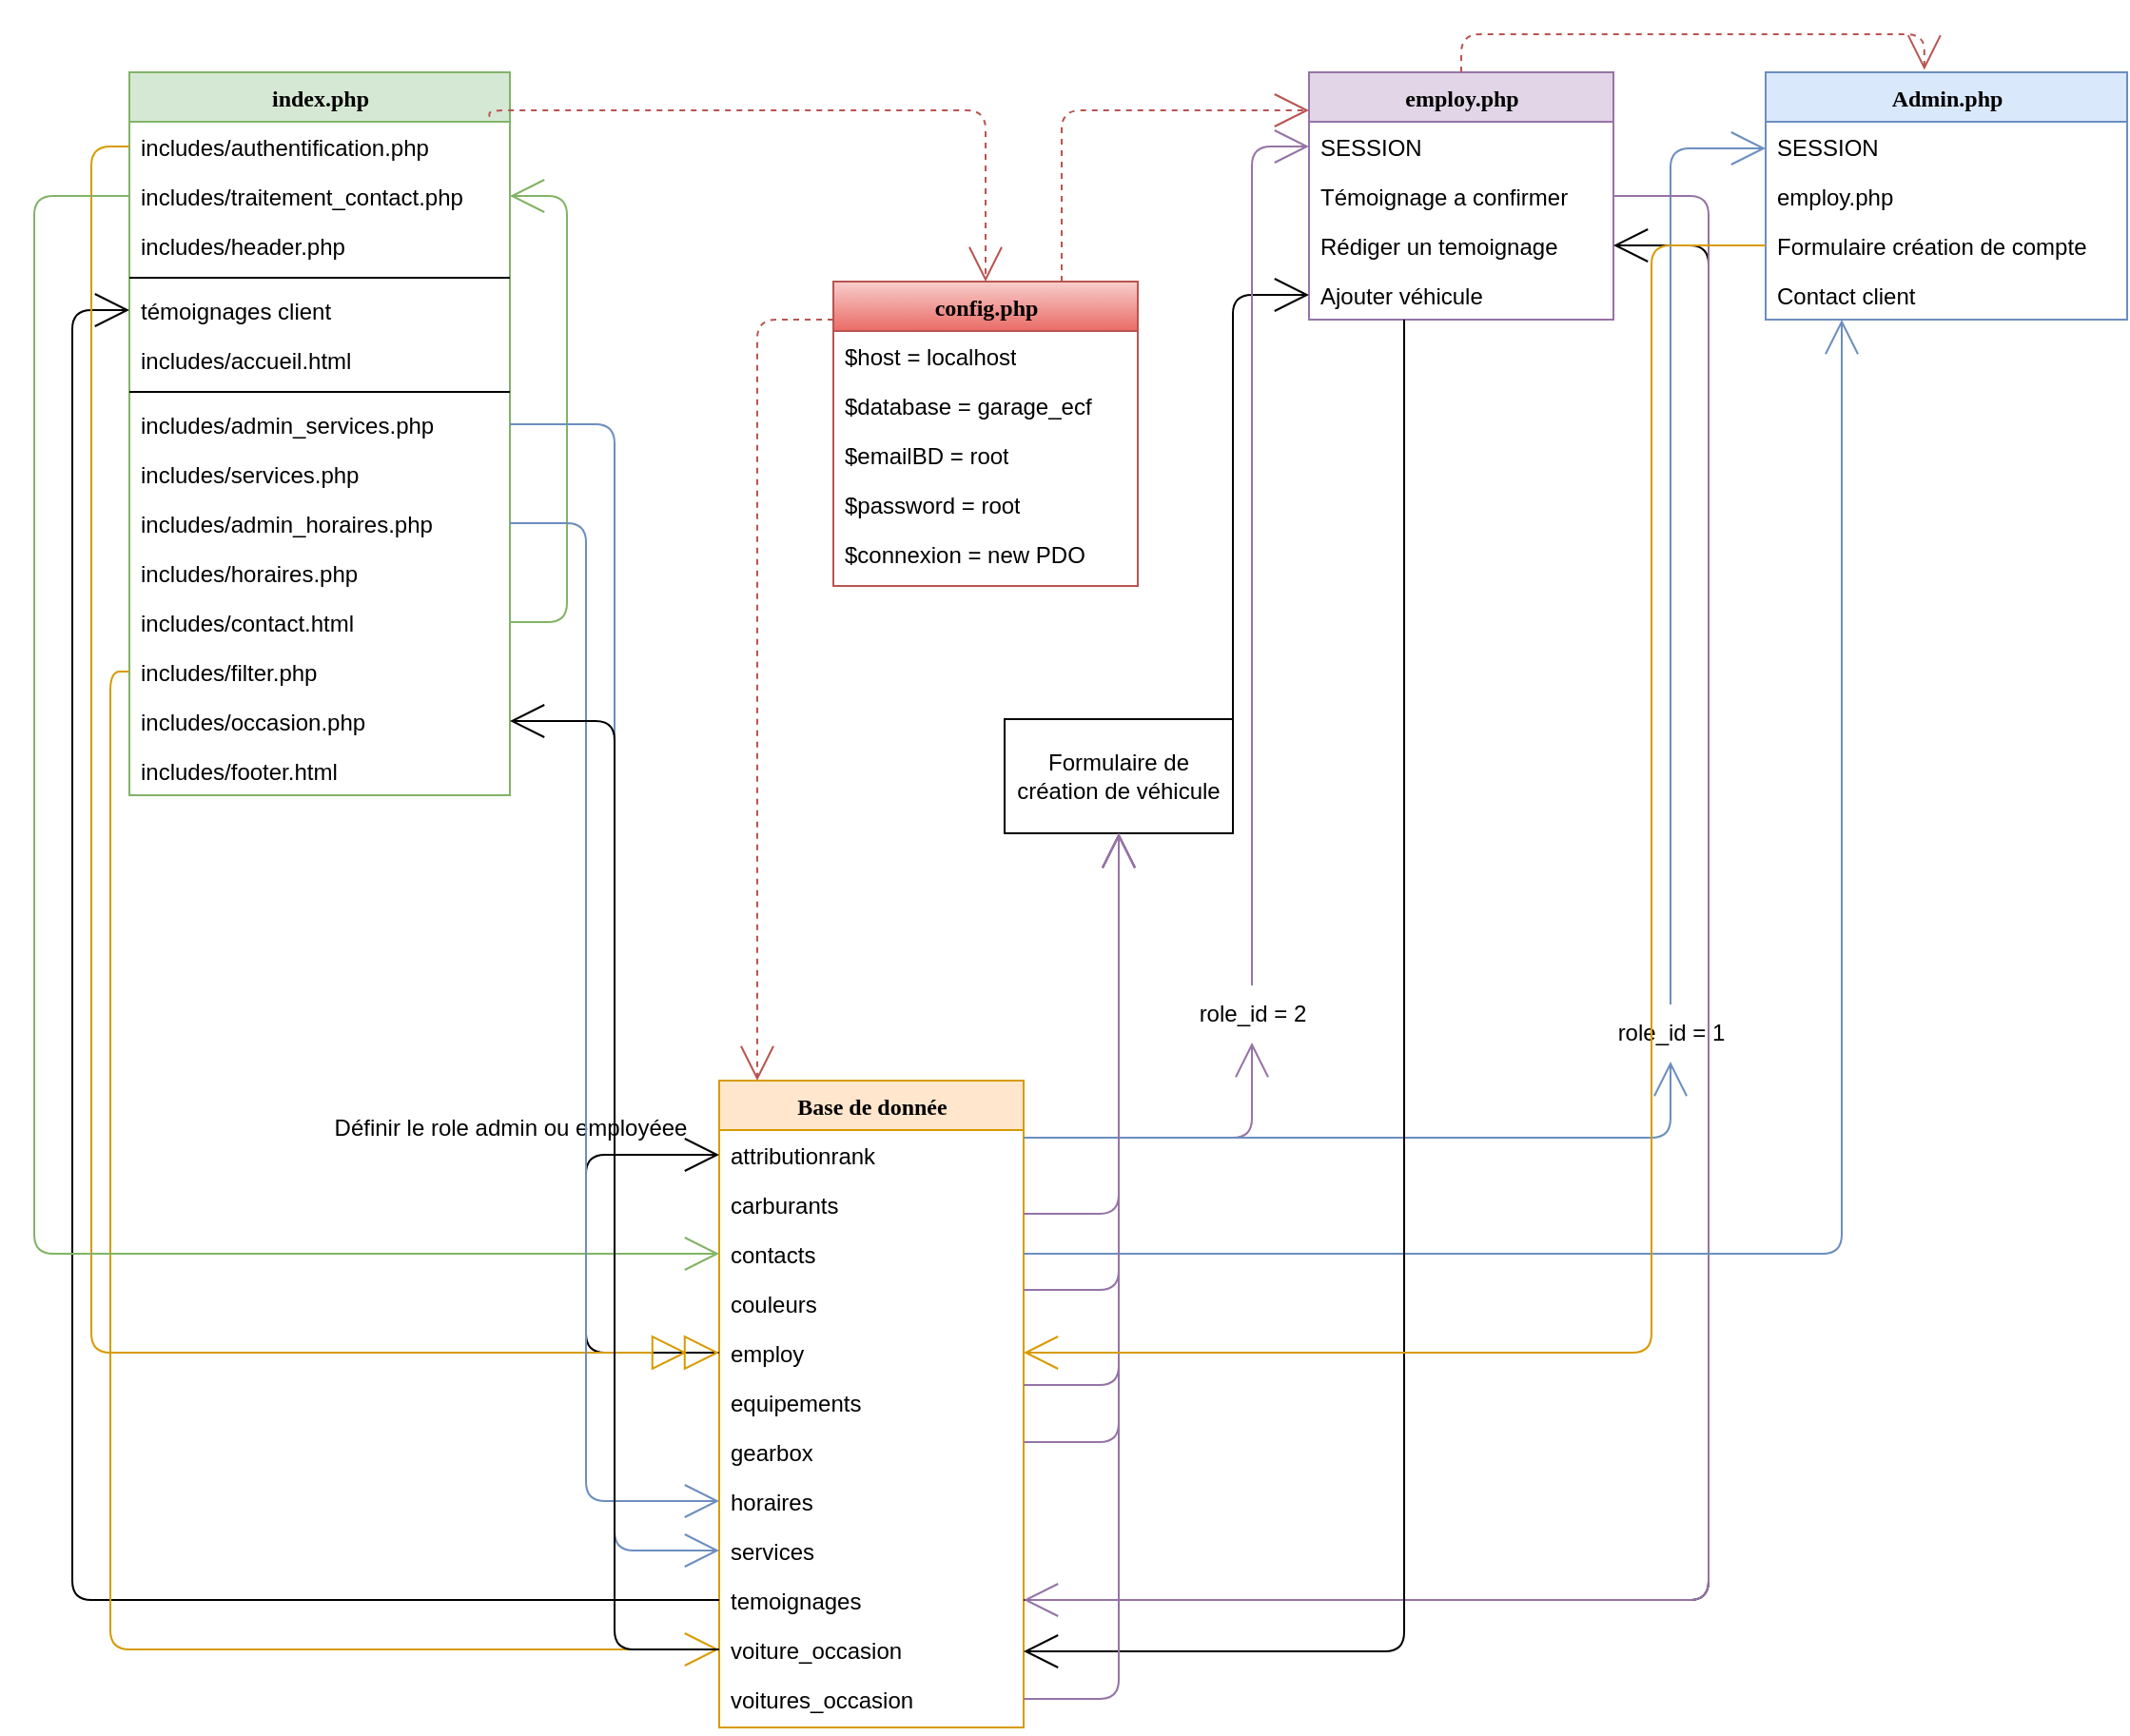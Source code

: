 <mxfile version="21.6.2" type="github">
  <diagram name="Page-1" id="9f46799a-70d6-7492-0946-bef42562c5a5">
    <mxGraphModel dx="3615" dy="1064" grid="1" gridSize="10" guides="1" tooltips="1" connect="1" arrows="1" fold="1" page="1" pageScale="1" pageWidth="1100" pageHeight="850" background="none" math="0" shadow="0">
      <root>
        <mxCell id="0" />
        <mxCell id="1" parent="0" />
        <mxCell id="78961159f06e98e8-17" value="index.php" style="swimlane;html=1;fontStyle=1;align=center;verticalAlign=top;childLayout=stackLayout;horizontal=1;startSize=26;horizontalStack=0;resizeParent=1;resizeLast=0;collapsible=1;marginBottom=0;swimlaneFillColor=#ffffff;rounded=0;shadow=0;comic=0;labelBackgroundColor=none;strokeWidth=1;fillColor=#d5e8d4;fontFamily=Verdana;fontSize=12;strokeColor=#82b366;" parent="1" vertex="1">
          <mxGeometry x="40" y="40" width="200" height="380" as="geometry" />
        </mxCell>
        <mxCell id="78961159f06e98e8-21" value="includes/authentification.php" style="text;html=1;strokeColor=none;fillColor=none;align=left;verticalAlign=top;spacingLeft=4;spacingRight=4;whiteSpace=wrap;overflow=hidden;rotatable=0;points=[[0,0.5],[1,0.5]];portConstraint=eastwest;" parent="78961159f06e98e8-17" vertex="1">
          <mxGeometry y="26" width="200" height="26" as="geometry" />
        </mxCell>
        <mxCell id="78961159f06e98e8-23" value="includes/traitement_contact.php" style="text;html=1;strokeColor=none;fillColor=none;align=left;verticalAlign=top;spacingLeft=4;spacingRight=4;whiteSpace=wrap;overflow=hidden;rotatable=0;points=[[0,0.5],[1,0.5]];portConstraint=eastwest;" parent="78961159f06e98e8-17" vertex="1">
          <mxGeometry y="52" width="200" height="26" as="geometry" />
        </mxCell>
        <mxCell id="78961159f06e98e8-25" value="includes/header.php" style="text;html=1;strokeColor=none;fillColor=none;align=left;verticalAlign=top;spacingLeft=4;spacingRight=4;whiteSpace=wrap;overflow=hidden;rotatable=0;points=[[0,0.5],[1,0.5]];portConstraint=eastwest;" parent="78961159f06e98e8-17" vertex="1">
          <mxGeometry y="78" width="200" height="26" as="geometry" />
        </mxCell>
        <mxCell id="78961159f06e98e8-19" value="" style="line;html=1;strokeWidth=1;fillColor=none;align=left;verticalAlign=middle;spacingTop=-1;spacingLeft=3;spacingRight=3;rotatable=0;labelPosition=right;points=[];portConstraint=eastwest;" parent="78961159f06e98e8-17" vertex="1">
          <mxGeometry y="104" width="200" height="8" as="geometry" />
        </mxCell>
        <mxCell id="78961159f06e98e8-26" value="témoignages client" style="text;html=1;strokeColor=none;fillColor=none;align=left;verticalAlign=top;spacingLeft=4;spacingRight=4;whiteSpace=wrap;overflow=hidden;rotatable=0;points=[[0,0.5],[1,0.5]];portConstraint=eastwest;" parent="78961159f06e98e8-17" vertex="1">
          <mxGeometry y="112" width="200" height="26" as="geometry" />
        </mxCell>
        <mxCell id="78961159f06e98e8-24" value="includes/accueil.html" style="text;html=1;strokeColor=none;fillColor=none;align=left;verticalAlign=top;spacingLeft=4;spacingRight=4;whiteSpace=wrap;overflow=hidden;rotatable=0;points=[[0,0.5],[1,0.5]];portConstraint=eastwest;" parent="78961159f06e98e8-17" vertex="1">
          <mxGeometry y="138" width="200" height="26" as="geometry" />
        </mxCell>
        <mxCell id="fStezsQZ5WNC0Uqp4rBD-8" value="" style="line;html=1;strokeWidth=1;fillColor=none;align=left;verticalAlign=middle;spacingTop=-1;spacingLeft=3;spacingRight=3;rotatable=0;labelPosition=right;points=[];portConstraint=eastwest;" vertex="1" parent="78961159f06e98e8-17">
          <mxGeometry y="164" width="200" height="8" as="geometry" />
        </mxCell>
        <mxCell id="78961159f06e98e8-20" value="includes/admin_services.php" style="text;html=1;strokeColor=none;fillColor=none;align=left;verticalAlign=top;spacingLeft=4;spacingRight=4;whiteSpace=wrap;overflow=hidden;rotatable=0;points=[[0,0.5],[1,0.5]];portConstraint=eastwest;" parent="78961159f06e98e8-17" vertex="1">
          <mxGeometry y="172" width="200" height="26" as="geometry" />
        </mxCell>
        <mxCell id="78961159f06e98e8-27" value="includes/services.php" style="text;html=1;strokeColor=none;fillColor=none;align=left;verticalAlign=top;spacingLeft=4;spacingRight=4;whiteSpace=wrap;overflow=hidden;rotatable=0;points=[[0,0.5],[1,0.5]];portConstraint=eastwest;" parent="78961159f06e98e8-17" vertex="1">
          <mxGeometry y="198" width="200" height="26" as="geometry" />
        </mxCell>
        <mxCell id="fStezsQZ5WNC0Uqp4rBD-9" value="includes/admin_horaires.php" style="text;html=1;strokeColor=none;fillColor=none;align=left;verticalAlign=top;spacingLeft=4;spacingRight=4;whiteSpace=wrap;overflow=hidden;rotatable=0;points=[[0,0.5],[1,0.5]];portConstraint=eastwest;" vertex="1" parent="78961159f06e98e8-17">
          <mxGeometry y="224" width="200" height="26" as="geometry" />
        </mxCell>
        <mxCell id="fStezsQZ5WNC0Uqp4rBD-10" value="includes/horaires.php" style="text;html=1;strokeColor=none;fillColor=none;align=left;verticalAlign=top;spacingLeft=4;spacingRight=4;whiteSpace=wrap;overflow=hidden;rotatable=0;points=[[0,0.5],[1,0.5]];portConstraint=eastwest;" vertex="1" parent="78961159f06e98e8-17">
          <mxGeometry y="250" width="200" height="26" as="geometry" />
        </mxCell>
        <mxCell id="fStezsQZ5WNC0Uqp4rBD-11" value="includes/contact.html" style="text;html=1;strokeColor=none;fillColor=none;align=left;verticalAlign=top;spacingLeft=4;spacingRight=4;whiteSpace=wrap;overflow=hidden;rotatable=0;points=[[0,0.5],[1,0.5]];portConstraint=eastwest;" vertex="1" parent="78961159f06e98e8-17">
          <mxGeometry y="276" width="200" height="26" as="geometry" />
        </mxCell>
        <mxCell id="fStezsQZ5WNC0Uqp4rBD-12" value="includes/filter.php" style="text;html=1;strokeColor=none;fillColor=none;align=left;verticalAlign=top;spacingLeft=4;spacingRight=4;whiteSpace=wrap;overflow=hidden;rotatable=0;points=[[0,0.5],[1,0.5]];portConstraint=eastwest;" vertex="1" parent="78961159f06e98e8-17">
          <mxGeometry y="302" width="200" height="26" as="geometry" />
        </mxCell>
        <mxCell id="fStezsQZ5WNC0Uqp4rBD-13" value="includes/occasion.php" style="text;html=1;strokeColor=none;fillColor=none;align=left;verticalAlign=top;spacingLeft=4;spacingRight=4;whiteSpace=wrap;overflow=hidden;rotatable=0;points=[[0,0.5],[1,0.5]];portConstraint=eastwest;" vertex="1" parent="78961159f06e98e8-17">
          <mxGeometry y="328" width="200" height="26" as="geometry" />
        </mxCell>
        <mxCell id="fStezsQZ5WNC0Uqp4rBD-14" value="includes/footer.html" style="text;html=1;strokeColor=none;fillColor=none;align=left;verticalAlign=top;spacingLeft=4;spacingRight=4;whiteSpace=wrap;overflow=hidden;rotatable=0;points=[[0,0.5],[1,0.5]];portConstraint=eastwest;" vertex="1" parent="78961159f06e98e8-17">
          <mxGeometry y="354" width="200" height="26" as="geometry" />
        </mxCell>
        <mxCell id="fStezsQZ5WNC0Uqp4rBD-69" style="edgeStyle=elbowEdgeStyle;html=1;labelBackgroundColor=none;startFill=0;startSize=8;endArrow=open;endFill=0;endSize=16;fontFamily=Verdana;fontSize=12;elbow=vertical;fillColor=#d5e8d4;strokeColor=#82b366;" edge="1" parent="78961159f06e98e8-17" source="fStezsQZ5WNC0Uqp4rBD-11" target="78961159f06e98e8-23">
          <mxGeometry relative="1" as="geometry">
            <mxPoint x="190" y="420" as="sourcePoint" />
            <mxPoint x="220" y="170" as="targetPoint" />
            <Array as="points">
              <mxPoint x="230" y="180" />
            </Array>
          </mxGeometry>
        </mxCell>
        <mxCell id="78961159f06e98e8-30" value="employ.php" style="swimlane;html=1;fontStyle=1;align=center;verticalAlign=top;childLayout=stackLayout;horizontal=1;startSize=26;horizontalStack=0;resizeParent=1;resizeLast=0;collapsible=1;marginBottom=0;swimlaneFillColor=#ffffff;rounded=0;shadow=0;comic=0;labelBackgroundColor=none;strokeWidth=1;fillColor=#e1d5e7;fontFamily=Verdana;fontSize=12;strokeColor=#9673a6;" parent="1" vertex="1">
          <mxGeometry x="660" y="40" width="160" height="130" as="geometry" />
        </mxCell>
        <mxCell id="78961159f06e98e8-31" value="SESSION" style="text;html=1;strokeColor=none;fillColor=none;align=left;verticalAlign=top;spacingLeft=4;spacingRight=4;whiteSpace=wrap;overflow=hidden;rotatable=0;points=[[0,0.5],[1,0.5]];portConstraint=eastwest;" parent="78961159f06e98e8-30" vertex="1">
          <mxGeometry y="26" width="160" height="26" as="geometry" />
        </mxCell>
        <mxCell id="78961159f06e98e8-32" value="Témoignage a confirmer" style="text;html=1;strokeColor=none;fillColor=none;align=left;verticalAlign=top;spacingLeft=4;spacingRight=4;whiteSpace=wrap;overflow=hidden;rotatable=0;points=[[0,0.5],[1,0.5]];portConstraint=eastwest;" parent="78961159f06e98e8-30" vertex="1">
          <mxGeometry y="52" width="160" height="26" as="geometry" />
        </mxCell>
        <mxCell id="78961159f06e98e8-33" value="Rédiger un temoignage" style="text;html=1;strokeColor=none;fillColor=none;align=left;verticalAlign=top;spacingLeft=4;spacingRight=4;whiteSpace=wrap;overflow=hidden;rotatable=0;points=[[0,0.5],[1,0.5]];portConstraint=eastwest;" parent="78961159f06e98e8-30" vertex="1">
          <mxGeometry y="78" width="160" height="26" as="geometry" />
        </mxCell>
        <mxCell id="78961159f06e98e8-34" value="Ajouter véhicule" style="text;html=1;strokeColor=none;fillColor=none;align=left;verticalAlign=top;spacingLeft=4;spacingRight=4;whiteSpace=wrap;overflow=hidden;rotatable=0;points=[[0,0.5],[1,0.5]];portConstraint=eastwest;" parent="78961159f06e98e8-30" vertex="1">
          <mxGeometry y="104" width="160" height="26" as="geometry" />
        </mxCell>
        <mxCell id="78961159f06e98e8-43" value="Admin.php" style="swimlane;html=1;fontStyle=1;align=center;verticalAlign=top;childLayout=stackLayout;horizontal=1;startSize=26;horizontalStack=0;resizeParent=1;resizeLast=0;collapsible=1;marginBottom=0;swimlaneFillColor=#ffffff;rounded=0;shadow=0;comic=0;labelBackgroundColor=none;strokeWidth=1;fillColor=#dae8fc;fontFamily=Verdana;fontSize=12;strokeColor=#6c8ebf;" parent="1" vertex="1">
          <mxGeometry x="900" y="40" width="190" height="130" as="geometry" />
        </mxCell>
        <mxCell id="78961159f06e98e8-44" value="SESSION" style="text;html=1;strokeColor=none;fillColor=none;align=left;verticalAlign=top;spacingLeft=4;spacingRight=4;whiteSpace=wrap;overflow=hidden;rotatable=0;points=[[0,0.5],[1,0.5]];portConstraint=eastwest;" parent="78961159f06e98e8-43" vertex="1">
          <mxGeometry y="26" width="190" height="26" as="geometry" />
        </mxCell>
        <mxCell id="78961159f06e98e8-45" value="employ.php" style="text;html=1;strokeColor=none;fillColor=none;align=left;verticalAlign=top;spacingLeft=4;spacingRight=4;whiteSpace=wrap;overflow=hidden;rotatable=0;points=[[0,0.5],[1,0.5]];portConstraint=eastwest;" parent="78961159f06e98e8-43" vertex="1">
          <mxGeometry y="52" width="190" height="26" as="geometry" />
        </mxCell>
        <mxCell id="78961159f06e98e8-49" value="Formulaire création de compte" style="text;html=1;strokeColor=none;fillColor=none;align=left;verticalAlign=top;spacingLeft=4;spacingRight=4;whiteSpace=wrap;overflow=hidden;rotatable=0;points=[[0,0.5],[1,0.5]];portConstraint=eastwest;" parent="78961159f06e98e8-43" vertex="1">
          <mxGeometry y="78" width="190" height="26" as="geometry" />
        </mxCell>
        <mxCell id="78961159f06e98e8-50" value="Contact client" style="text;html=1;strokeColor=none;fillColor=none;align=left;verticalAlign=top;spacingLeft=4;spacingRight=4;whiteSpace=wrap;overflow=hidden;rotatable=0;points=[[0,0.5],[1,0.5]];portConstraint=eastwest;" parent="78961159f06e98e8-43" vertex="1">
          <mxGeometry y="104" width="190" height="26" as="geometry" />
        </mxCell>
        <mxCell id="78961159f06e98e8-129" style="edgeStyle=elbowEdgeStyle;html=1;labelBackgroundColor=none;startFill=0;startSize=8;endArrow=open;endFill=0;endSize=16;fontFamily=Verdana;fontSize=12;elbow=vertical;dashed=1;fillColor=#f8cecc;gradientColor=#ea6b66;strokeColor=#b85450;" parent="1" source="78961159f06e98e8-69" edge="1">
          <mxGeometry relative="1" as="geometry">
            <mxPoint x="430" y="310.0" as="sourcePoint" />
            <mxPoint x="370" y="570.0" as="targetPoint" />
            <Array as="points">
              <mxPoint x="390" y="170" />
            </Array>
          </mxGeometry>
        </mxCell>
        <mxCell id="78961159f06e98e8-56" value="Base de donnée" style="swimlane;html=1;fontStyle=1;align=center;verticalAlign=top;childLayout=stackLayout;horizontal=1;startSize=26;horizontalStack=0;resizeParent=1;resizeLast=0;collapsible=1;marginBottom=0;swimlaneFillColor=#ffffff;rounded=0;shadow=0;comic=0;labelBackgroundColor=none;strokeWidth=1;fillColor=#ffe6cc;fontFamily=Verdana;fontSize=12;strokeColor=#d79b00;" parent="1" vertex="1">
          <mxGeometry x="350" y="570" width="160" height="340" as="geometry" />
        </mxCell>
        <mxCell id="78961159f06e98e8-57" value="attributionrank" style="text;html=1;strokeColor=none;fillColor=none;align=left;verticalAlign=top;spacingLeft=4;spacingRight=4;whiteSpace=wrap;overflow=hidden;rotatable=0;points=[[0,0.5],[1,0.5]];portConstraint=eastwest;" parent="78961159f06e98e8-56" vertex="1">
          <mxGeometry y="26" width="160" height="26" as="geometry" />
        </mxCell>
        <mxCell id="78961159f06e98e8-58" value="carburants" style="text;html=1;strokeColor=none;fillColor=none;align=left;verticalAlign=top;spacingLeft=4;spacingRight=4;whiteSpace=wrap;overflow=hidden;rotatable=0;points=[[0,0.5],[1,0.5]];portConstraint=eastwest;" parent="78961159f06e98e8-56" vertex="1">
          <mxGeometry y="52" width="160" height="26" as="geometry" />
        </mxCell>
        <mxCell id="78961159f06e98e8-59" value="contacts" style="text;html=1;strokeColor=none;fillColor=none;align=left;verticalAlign=top;spacingLeft=4;spacingRight=4;whiteSpace=wrap;overflow=hidden;rotatable=0;points=[[0,0.5],[1,0.5]];portConstraint=eastwest;" parent="78961159f06e98e8-56" vertex="1">
          <mxGeometry y="78" width="160" height="26" as="geometry" />
        </mxCell>
        <mxCell id="78961159f06e98e8-60" value="couleurs" style="text;html=1;strokeColor=none;fillColor=none;align=left;verticalAlign=top;spacingLeft=4;spacingRight=4;whiteSpace=wrap;overflow=hidden;rotatable=0;points=[[0,0.5],[1,0.5]];portConstraint=eastwest;" parent="78961159f06e98e8-56" vertex="1">
          <mxGeometry y="104" width="160" height="26" as="geometry" />
        </mxCell>
        <mxCell id="78961159f06e98e8-61" value="employ" style="text;html=1;strokeColor=none;fillColor=none;align=left;verticalAlign=top;spacingLeft=4;spacingRight=4;whiteSpace=wrap;overflow=hidden;rotatable=0;points=[[0,0.5],[1,0.5]];portConstraint=eastwest;" parent="78961159f06e98e8-56" vertex="1">
          <mxGeometry y="130" width="160" height="26" as="geometry" />
        </mxCell>
        <mxCell id="78961159f06e98e8-62" value="equipements" style="text;html=1;strokeColor=none;fillColor=none;align=left;verticalAlign=top;spacingLeft=4;spacingRight=4;whiteSpace=wrap;overflow=hidden;rotatable=0;points=[[0,0.5],[1,0.5]];portConstraint=eastwest;" parent="78961159f06e98e8-56" vertex="1">
          <mxGeometry y="156" width="160" height="26" as="geometry" />
        </mxCell>
        <mxCell id="78961159f06e98e8-63" value="gearbox" style="text;html=1;strokeColor=none;fillColor=none;align=left;verticalAlign=top;spacingLeft=4;spacingRight=4;whiteSpace=wrap;overflow=hidden;rotatable=0;points=[[0,0.5],[1,0.5]];portConstraint=eastwest;" parent="78961159f06e98e8-56" vertex="1">
          <mxGeometry y="182" width="160" height="26" as="geometry" />
        </mxCell>
        <mxCell id="78961159f06e98e8-65" value="horaires" style="text;html=1;strokeColor=none;fillColor=none;align=left;verticalAlign=top;spacingLeft=4;spacingRight=4;whiteSpace=wrap;overflow=hidden;rotatable=0;points=[[0,0.5],[1,0.5]];portConstraint=eastwest;" parent="78961159f06e98e8-56" vertex="1">
          <mxGeometry y="208" width="160" height="26" as="geometry" />
        </mxCell>
        <mxCell id="78961159f06e98e8-66" value="services" style="text;html=1;strokeColor=none;fillColor=none;align=left;verticalAlign=top;spacingLeft=4;spacingRight=4;whiteSpace=wrap;overflow=hidden;rotatable=0;points=[[0,0.5],[1,0.5]];portConstraint=eastwest;" parent="78961159f06e98e8-56" vertex="1">
          <mxGeometry y="234" width="160" height="26" as="geometry" />
        </mxCell>
        <mxCell id="78961159f06e98e8-68" value="temoignages" style="text;html=1;strokeColor=none;fillColor=none;align=left;verticalAlign=top;spacingLeft=4;spacingRight=4;whiteSpace=wrap;overflow=hidden;rotatable=0;points=[[0,0.5],[1,0.5]];portConstraint=eastwest;" parent="78961159f06e98e8-56" vertex="1">
          <mxGeometry y="260" width="160" height="26" as="geometry" />
        </mxCell>
        <mxCell id="fStezsQZ5WNC0Uqp4rBD-3" value="voiture_occasion" style="text;html=1;strokeColor=none;fillColor=none;align=left;verticalAlign=top;spacingLeft=4;spacingRight=4;whiteSpace=wrap;overflow=hidden;rotatable=0;points=[[0,0.5],[1,0.5]];portConstraint=eastwest;" vertex="1" parent="78961159f06e98e8-56">
          <mxGeometry y="286" width="160" height="26" as="geometry" />
        </mxCell>
        <mxCell id="fStezsQZ5WNC0Uqp4rBD-4" value="voitures_occasion" style="text;html=1;strokeColor=none;fillColor=none;align=left;verticalAlign=top;spacingLeft=4;spacingRight=4;whiteSpace=wrap;overflow=hidden;rotatable=0;points=[[0,0.5],[1,0.5]];portConstraint=eastwest;" vertex="1" parent="78961159f06e98e8-56">
          <mxGeometry y="312" width="160" height="26" as="geometry" />
        </mxCell>
        <mxCell id="fStezsQZ5WNC0Uqp4rBD-60" style="edgeStyle=elbowEdgeStyle;html=1;labelBackgroundColor=none;startFill=0;startSize=8;endArrow=open;endFill=0;endSize=16;fontFamily=Verdana;fontSize=12;elbow=vertical;" edge="1" parent="78961159f06e98e8-56" source="78961159f06e98e8-61" target="78961159f06e98e8-57">
          <mxGeometry relative="1" as="geometry">
            <mxPoint x="-190" as="sourcePoint" />
            <mxPoint x="-70" y="-50" as="targetPoint" />
            <Array as="points">
              <mxPoint x="-70" />
            </Array>
          </mxGeometry>
        </mxCell>
        <mxCell id="78961159f06e98e8-69" value="config.php" style="swimlane;html=1;fontStyle=1;align=center;verticalAlign=top;childLayout=stackLayout;horizontal=1;startSize=26;horizontalStack=0;resizeParent=1;resizeLast=0;collapsible=1;marginBottom=0;swimlaneFillColor=#ffffff;rounded=0;shadow=0;comic=0;labelBackgroundColor=none;strokeWidth=1;fillColor=#f8cecc;fontFamily=Verdana;fontSize=12;gradientColor=#ea6b66;strokeColor=#b85450;" parent="1" vertex="1">
          <mxGeometry x="410" y="150" width="160" height="160" as="geometry">
            <mxRectangle x="290" y="360.0" width="110" height="30" as="alternateBounds" />
          </mxGeometry>
        </mxCell>
        <mxCell id="78961159f06e98e8-70" value="$host = localhost" style="text;html=1;strokeColor=none;fillColor=none;align=left;verticalAlign=top;spacingLeft=4;spacingRight=4;whiteSpace=wrap;overflow=hidden;rotatable=0;points=[[0,0.5],[1,0.5]];portConstraint=eastwest;" parent="78961159f06e98e8-69" vertex="1">
          <mxGeometry y="26" width="160" height="26" as="geometry" />
        </mxCell>
        <mxCell id="78961159f06e98e8-71" value="$database = garage_ecf" style="text;html=1;strokeColor=none;fillColor=none;align=left;verticalAlign=top;spacingLeft=4;spacingRight=4;whiteSpace=wrap;overflow=hidden;rotatable=0;points=[[0,0.5],[1,0.5]];portConstraint=eastwest;" parent="78961159f06e98e8-69" vertex="1">
          <mxGeometry y="52" width="160" height="26" as="geometry" />
        </mxCell>
        <mxCell id="78961159f06e98e8-72" value="$emailBD = root" style="text;html=1;strokeColor=none;fillColor=none;align=left;verticalAlign=top;spacingLeft=4;spacingRight=4;whiteSpace=wrap;overflow=hidden;rotatable=0;points=[[0,0.5],[1,0.5]];portConstraint=eastwest;" parent="78961159f06e98e8-69" vertex="1">
          <mxGeometry y="78" width="160" height="26" as="geometry" />
        </mxCell>
        <mxCell id="78961159f06e98e8-74" value="$password = root" style="text;html=1;strokeColor=none;fillColor=none;align=left;verticalAlign=top;spacingLeft=4;spacingRight=4;whiteSpace=wrap;overflow=hidden;rotatable=0;points=[[0,0.5],[1,0.5]];portConstraint=eastwest;" parent="78961159f06e98e8-69" vertex="1">
          <mxGeometry y="104" width="160" height="26" as="geometry" />
        </mxCell>
        <mxCell id="78961159f06e98e8-75" value="$connexion = new PDO" style="text;html=1;strokeColor=none;fillColor=none;align=left;verticalAlign=top;spacingLeft=4;spacingRight=4;whiteSpace=wrap;overflow=hidden;rotatable=0;points=[[0,0.5],[1,0.5]];portConstraint=eastwest;" parent="78961159f06e98e8-69" vertex="1">
          <mxGeometry y="130" width="160" height="26" as="geometry" />
        </mxCell>
        <mxCell id="fStezsQZ5WNC0Uqp4rBD-6" value="Définir le role admin ou employéee" style="text;html=1;align=center;verticalAlign=middle;resizable=0;points=[];autosize=1;strokeColor=none;fillColor=none;" vertex="1" parent="1">
          <mxGeometry x="160" y="580" width="160" height="30" as="geometry" />
        </mxCell>
        <mxCell id="fStezsQZ5WNC0Uqp4rBD-16" value="role_id = 2" style="text;html=1;align=center;verticalAlign=middle;resizable=0;points=[];autosize=1;strokeColor=none;fillColor=none;" vertex="1" parent="1">
          <mxGeometry x="590" y="520" width="80" height="30" as="geometry" />
        </mxCell>
        <mxCell id="fStezsQZ5WNC0Uqp4rBD-23" value="role_id = 1" style="text;html=1;align=center;verticalAlign=middle;resizable=0;points=[];autosize=1;strokeColor=none;fillColor=none;" vertex="1" parent="1">
          <mxGeometry x="810" y="530" width="80" height="30" as="geometry" />
        </mxCell>
        <mxCell id="fStezsQZ5WNC0Uqp4rBD-40" value="Formulaire de création de véhicule" style="rounded=0;whiteSpace=wrap;html=1;" vertex="1" parent="1">
          <mxGeometry x="500" y="380" width="120" height="60" as="geometry" />
        </mxCell>
        <mxCell id="fStezsQZ5WNC0Uqp4rBD-48" style="edgeStyle=elbowEdgeStyle;html=1;labelBackgroundColor=none;startFill=0;startSize=8;endArrow=open;endFill=0;endSize=16;fontFamily=Verdana;fontSize=12;elbow=vertical;dashed=1;exitX=0.946;exitY=-0.102;exitDx=0;exitDy=0;exitPerimeter=0;fillColor=#f8cecc;gradientColor=#ea6b66;strokeColor=#b85450;" edge="1" parent="1" source="78961159f06e98e8-21" target="78961159f06e98e8-69">
          <mxGeometry relative="1" as="geometry">
            <mxPoint x="340" y="70" as="sourcePoint" />
            <mxPoint x="300" y="470.0" as="targetPoint" />
            <Array as="points">
              <mxPoint x="370" y="60" />
            </Array>
          </mxGeometry>
        </mxCell>
        <mxCell id="fStezsQZ5WNC0Uqp4rBD-49" style="edgeStyle=elbowEdgeStyle;html=1;labelBackgroundColor=none;startFill=0;startSize=8;endArrow=open;endFill=0;endSize=16;fontFamily=Verdana;fontSize=12;elbow=vertical;dashed=1;exitX=0.75;exitY=0;exitDx=0;exitDy=0;fillColor=#f8cecc;gradientColor=#ea6b66;strokeColor=#b85450;" edge="1" parent="1" source="78961159f06e98e8-69" target="78961159f06e98e8-30">
          <mxGeometry relative="1" as="geometry">
            <mxPoint x="250" y="80" as="sourcePoint" />
            <mxPoint x="500" y="160" as="targetPoint" />
            <Array as="points">
              <mxPoint x="550" y="60" />
            </Array>
          </mxGeometry>
        </mxCell>
        <mxCell id="fStezsQZ5WNC0Uqp4rBD-50" style="edgeStyle=elbowEdgeStyle;html=1;labelBackgroundColor=none;startFill=0;startSize=8;endArrow=open;endFill=0;endSize=16;fontFamily=Verdana;fontSize=12;elbow=vertical;dashed=1;entryX=0.439;entryY=-0.01;entryDx=0;entryDy=0;entryPerimeter=0;fillColor=#f8cecc;gradientColor=#ea6b66;strokeColor=#b85450;" edge="1" parent="1" source="78961159f06e98e8-30" target="78961159f06e98e8-43">
          <mxGeometry relative="1" as="geometry">
            <mxPoint x="850" y="110" as="sourcePoint" />
            <mxPoint x="980" y="20" as="targetPoint" />
            <Array as="points">
              <mxPoint x="870" y="20" />
            </Array>
          </mxGeometry>
        </mxCell>
        <mxCell id="fStezsQZ5WNC0Uqp4rBD-51" style="edgeStyle=elbowEdgeStyle;html=1;labelBackgroundColor=none;startFill=0;startSize=8;endArrow=open;endFill=0;endSize=16;fontFamily=Verdana;fontSize=12;elbow=vertical;fillColor=#e1d5e7;strokeColor=#000000;" edge="1" parent="1" source="fStezsQZ5WNC0Uqp4rBD-40" target="78961159f06e98e8-34">
          <mxGeometry relative="1" as="geometry">
            <mxPoint x="580" y="360" as="sourcePoint" />
            <mxPoint x="710" y="270" as="targetPoint" />
            <Array as="points">
              <mxPoint x="620" y="157" />
            </Array>
          </mxGeometry>
        </mxCell>
        <mxCell id="fStezsQZ5WNC0Uqp4rBD-52" style="edgeStyle=elbowEdgeStyle;html=1;labelBackgroundColor=none;startFill=0;startSize=8;endArrow=open;endFill=0;endSize=16;fontFamily=Verdana;fontSize=12;elbow=vertical;fillColor=#e1d5e7;strokeColor=#9673a6;" edge="1" parent="1" source="fStezsQZ5WNC0Uqp4rBD-16" target="78961159f06e98e8-31">
          <mxGeometry relative="1" as="geometry">
            <mxPoint x="710" y="453" as="sourcePoint" />
            <mxPoint x="750" y="230" as="targetPoint" />
            <Array as="points">
              <mxPoint x="630" y="79" />
            </Array>
          </mxGeometry>
        </mxCell>
        <mxCell id="fStezsQZ5WNC0Uqp4rBD-53" style="edgeStyle=elbowEdgeStyle;html=1;labelBackgroundColor=none;startFill=0;startSize=8;endArrow=open;endFill=0;endSize=16;fontFamily=Verdana;fontSize=12;elbow=vertical;fillColor=#e1d5e7;strokeColor=#9673a6;" edge="1" parent="1" source="78961159f06e98e8-57" target="fStezsQZ5WNC0Uqp4rBD-16">
          <mxGeometry relative="1" as="geometry">
            <mxPoint x="700" y="751" as="sourcePoint" />
            <mxPoint x="730" y="310" as="targetPoint" />
            <Array as="points">
              <mxPoint x="630" y="600" />
            </Array>
          </mxGeometry>
        </mxCell>
        <mxCell id="fStezsQZ5WNC0Uqp4rBD-54" style="edgeStyle=elbowEdgeStyle;html=1;labelBackgroundColor=none;startFill=0;startSize=8;endArrow=open;endFill=0;endSize=16;fontFamily=Verdana;fontSize=12;elbow=vertical;fillColor=#dae8fc;strokeColor=#6c8ebf;" edge="1" parent="1" source="78961159f06e98e8-57" target="fStezsQZ5WNC0Uqp4rBD-23">
          <mxGeometry relative="1" as="geometry">
            <mxPoint x="520" y="610" as="sourcePoint" />
            <mxPoint x="640" y="560" as="targetPoint" />
            <Array as="points">
              <mxPoint x="760" y="600" />
            </Array>
          </mxGeometry>
        </mxCell>
        <mxCell id="fStezsQZ5WNC0Uqp4rBD-55" style="edgeStyle=elbowEdgeStyle;html=1;labelBackgroundColor=none;startFill=0;startSize=8;endArrow=open;endFill=0;endSize=16;fontFamily=Verdana;fontSize=12;elbow=vertical;fillColor=#dae8fc;strokeColor=#6c8ebf;" edge="1" parent="1" source="fStezsQZ5WNC0Uqp4rBD-23" target="78961159f06e98e8-44">
          <mxGeometry relative="1" as="geometry">
            <mxPoint x="760" y="550" as="sourcePoint" />
            <mxPoint x="790" y="109" as="targetPoint" />
            <Array as="points">
              <mxPoint x="850" y="80" />
            </Array>
          </mxGeometry>
        </mxCell>
        <mxCell id="fStezsQZ5WNC0Uqp4rBD-56" style="edgeStyle=elbowEdgeStyle;html=1;labelBackgroundColor=none;startFill=0;startSize=8;endArrow=open;endFill=0;endSize=16;fontFamily=Verdana;fontSize=12;elbow=vertical;entryX=0.5;entryY=1;entryDx=0;entryDy=0;fillColor=#e1d5e7;strokeColor=#9673a6;" edge="1" parent="1" source="78961159f06e98e8-58" target="fStezsQZ5WNC0Uqp4rBD-40">
          <mxGeometry relative="1" as="geometry">
            <mxPoint x="520" y="610" as="sourcePoint" />
            <mxPoint x="560" y="410" as="targetPoint" />
            <Array as="points">
              <mxPoint x="600" y="640" />
            </Array>
          </mxGeometry>
        </mxCell>
        <mxCell id="fStezsQZ5WNC0Uqp4rBD-57" style="edgeStyle=elbowEdgeStyle;html=1;labelBackgroundColor=none;startFill=0;startSize=8;endArrow=open;endFill=0;endSize=16;fontFamily=Verdana;fontSize=12;elbow=vertical;fillColor=#e1d5e7;strokeColor=#9673a6;" edge="1" parent="1" source="78961159f06e98e8-60" target="fStezsQZ5WNC0Uqp4rBD-40">
          <mxGeometry relative="1" as="geometry">
            <mxPoint x="520" y="650" as="sourcePoint" />
            <mxPoint x="560" y="420" as="targetPoint" />
            <Array as="points">
              <mxPoint x="560" y="680" />
            </Array>
          </mxGeometry>
        </mxCell>
        <mxCell id="fStezsQZ5WNC0Uqp4rBD-58" style="edgeStyle=elbowEdgeStyle;html=1;labelBackgroundColor=none;startFill=0;startSize=8;endArrow=open;endFill=0;endSize=16;fontFamily=Verdana;fontSize=12;elbow=vertical;fillColor=#e1d5e7;strokeColor=#9673a6;" edge="1" parent="1" source="78961159f06e98e8-62" target="fStezsQZ5WNC0Uqp4rBD-40">
          <mxGeometry relative="1" as="geometry">
            <mxPoint x="520" y="690" as="sourcePoint" />
            <mxPoint x="570" y="450" as="targetPoint" />
            <Array as="points">
              <mxPoint x="560" y="730" />
            </Array>
          </mxGeometry>
        </mxCell>
        <mxCell id="fStezsQZ5WNC0Uqp4rBD-59" style="edgeStyle=elbowEdgeStyle;html=1;labelBackgroundColor=none;startFill=0;startSize=8;endArrow=open;endFill=0;endSize=16;fontFamily=Verdana;fontSize=12;elbow=vertical;fillColor=#e1d5e7;strokeColor=#9673a6;" edge="1" parent="1" source="78961159f06e98e8-63" target="fStezsQZ5WNC0Uqp4rBD-40">
          <mxGeometry relative="1" as="geometry">
            <mxPoint x="520" y="740" as="sourcePoint" />
            <mxPoint x="570" y="450" as="targetPoint" />
            <Array as="points">
              <mxPoint x="560" y="760" />
            </Array>
          </mxGeometry>
        </mxCell>
        <mxCell id="fStezsQZ5WNC0Uqp4rBD-62" style="edgeStyle=elbowEdgeStyle;html=1;labelBackgroundColor=none;startFill=0;startSize=8;endArrow=open;endFill=0;endSize=16;fontFamily=Verdana;fontSize=12;elbow=vertical;" edge="1" parent="1" source="78961159f06e98e8-68" target="78961159f06e98e8-33">
          <mxGeometry relative="1" as="geometry">
            <mxPoint x="570" y="800" as="sourcePoint" />
            <mxPoint x="620" y="480" as="targetPoint" />
            <Array as="points">
              <mxPoint x="870" y="131" />
            </Array>
          </mxGeometry>
        </mxCell>
        <mxCell id="fStezsQZ5WNC0Uqp4rBD-63" style="edgeStyle=elbowEdgeStyle;html=1;labelBackgroundColor=none;startFill=0;startSize=8;endArrow=open;endFill=0;endSize=16;fontFamily=Verdana;fontSize=12;elbow=vertical;fillColor=#e1d5e7;strokeColor=#9673a6;" edge="1" parent="1" source="78961159f06e98e8-32" target="78961159f06e98e8-68">
          <mxGeometry relative="1" as="geometry">
            <mxPoint x="800" y="460" as="sourcePoint" />
            <mxPoint x="830" y="141" as="targetPoint" />
            <Array as="points">
              <mxPoint x="870" y="470" />
            </Array>
          </mxGeometry>
        </mxCell>
        <mxCell id="fStezsQZ5WNC0Uqp4rBD-64" style="edgeStyle=elbowEdgeStyle;html=1;labelBackgroundColor=none;startFill=0;startSize=8;endArrow=open;endFill=0;endSize=16;fontFamily=Verdana;fontSize=12;elbow=vertical;" edge="1" parent="1" source="78961159f06e98e8-68" target="78961159f06e98e8-26">
          <mxGeometry relative="1" as="geometry">
            <mxPoint x="220" y="793" as="sourcePoint" />
            <mxPoint x="220" y="689" as="targetPoint" />
            <Array as="points">
              <mxPoint x="10" y="440" />
            </Array>
          </mxGeometry>
        </mxCell>
        <mxCell id="fStezsQZ5WNC0Uqp4rBD-65" style="edgeStyle=elbowEdgeStyle;html=1;labelBackgroundColor=none;startFill=0;startSize=8;endArrow=doubleBlock;endFill=0;endSize=16;fontFamily=Verdana;fontSize=12;elbow=vertical;fillColor=#ffe6cc;strokeColor=#d79b00;" edge="1" parent="1" source="78961159f06e98e8-21" target="78961159f06e98e8-61">
          <mxGeometry relative="1" as="geometry">
            <mxPoint x="360" y="723" as="sourcePoint" />
            <mxPoint x="210" y="560" as="targetPoint" />
            <Array as="points">
              <mxPoint x="20" y="400" />
            </Array>
          </mxGeometry>
        </mxCell>
        <mxCell id="fStezsQZ5WNC0Uqp4rBD-66" style="edgeStyle=elbowEdgeStyle;html=1;labelBackgroundColor=none;startFill=0;startSize=8;endArrow=open;endFill=0;endSize=16;fontFamily=Verdana;fontSize=12;elbow=vertical;fillColor=#ffe6cc;strokeColor=#d79b00;" edge="1" parent="1" source="fStezsQZ5WNC0Uqp4rBD-12" target="fStezsQZ5WNC0Uqp4rBD-3">
          <mxGeometry relative="1" as="geometry">
            <mxPoint x="220" y="450" as="sourcePoint" />
            <mxPoint x="340" y="310" as="targetPoint" />
            <Array as="points">
              <mxPoint x="30" y="850" />
            </Array>
          </mxGeometry>
        </mxCell>
        <mxCell id="fStezsQZ5WNC0Uqp4rBD-67" style="edgeStyle=elbowEdgeStyle;html=1;labelBackgroundColor=none;startFill=0;startSize=8;endArrow=open;endFill=0;endSize=16;fontFamily=Verdana;fontSize=12;elbow=vertical;exitX=0;exitY=0.5;exitDx=0;exitDy=0;fillColor=#d5e8d4;strokeColor=#82b366;" edge="1" parent="1" source="78961159f06e98e8-23" target="78961159f06e98e8-59">
          <mxGeometry relative="1" as="geometry">
            <mxPoint x="230" y="460" as="sourcePoint" />
            <mxPoint x="330" y="340" as="targetPoint" />
            <Array as="points">
              <mxPoint x="-10" y="490" />
            </Array>
          </mxGeometry>
        </mxCell>
        <mxCell id="fStezsQZ5WNC0Uqp4rBD-68" style="edgeStyle=elbowEdgeStyle;html=1;labelBackgroundColor=none;startFill=0;startSize=8;endArrow=open;endFill=0;endSize=16;fontFamily=Verdana;fontSize=12;elbow=vertical;fillColor=#dae8fc;strokeColor=#6c8ebf;" edge="1" parent="1" source="78961159f06e98e8-59" target="78961159f06e98e8-50">
          <mxGeometry relative="1" as="geometry">
            <mxPoint x="230" y="460" as="sourcePoint" />
            <mxPoint x="320" y="290" as="targetPoint" />
            <Array as="points">
              <mxPoint x="940" y="661" />
            </Array>
          </mxGeometry>
        </mxCell>
        <mxCell id="fStezsQZ5WNC0Uqp4rBD-71" style="edgeStyle=orthogonalEdgeStyle;html=1;labelBackgroundColor=none;startFill=0;startSize=8;endArrow=open;endFill=0;endSize=16;fontFamily=Verdana;fontSize=12;fillColor=#dae8fc;strokeColor=#6c8ebf;" edge="1" parent="1" source="78961159f06e98e8-20" target="78961159f06e98e8-66">
          <mxGeometry relative="1" as="geometry">
            <mxPoint x="230" y="460" as="sourcePoint" />
            <mxPoint x="310" y="770" as="targetPoint" />
          </mxGeometry>
        </mxCell>
        <mxCell id="fStezsQZ5WNC0Uqp4rBD-72" style="edgeStyle=orthogonalEdgeStyle;html=1;labelBackgroundColor=none;startFill=0;startSize=8;endArrow=open;endFill=0;endSize=16;fontFamily=Verdana;fontSize=12;fillColor=#dae8fc;strokeColor=#6c8ebf;" edge="1" parent="1" source="fStezsQZ5WNC0Uqp4rBD-9" target="78961159f06e98e8-65">
          <mxGeometry relative="1" as="geometry">
            <mxPoint x="250" y="235" as="sourcePoint" />
            <mxPoint x="360" y="827" as="targetPoint" />
            <Array as="points">
              <mxPoint x="280" y="277" />
              <mxPoint x="280" y="791" />
            </Array>
          </mxGeometry>
        </mxCell>
        <mxCell id="fStezsQZ5WNC0Uqp4rBD-73" style="html=1;labelBackgroundColor=none;startFill=0;startSize=8;endArrow=open;endFill=0;endSize=16;fontFamily=Verdana;fontSize=12;edgeStyle=elbowEdgeStyle;entryX=1;entryY=0.5;entryDx=0;entryDy=0;" edge="1" parent="1" source="fStezsQZ5WNC0Uqp4rBD-3" target="fStezsQZ5WNC0Uqp4rBD-13">
          <mxGeometry relative="1" as="geometry">
            <mxPoint x="180" y="460" as="sourcePoint" />
            <mxPoint x="350" y="320.0" as="targetPoint" />
          </mxGeometry>
        </mxCell>
        <mxCell id="fStezsQZ5WNC0Uqp4rBD-74" style="edgeStyle=elbowEdgeStyle;html=1;labelBackgroundColor=none;startFill=0;startSize=8;endArrow=open;endFill=0;endSize=16;fontFamily=Verdana;fontSize=12;elbow=vertical;" edge="1" parent="1" source="78961159f06e98e8-34" target="fStezsQZ5WNC0Uqp4rBD-3">
          <mxGeometry relative="1" as="geometry">
            <mxPoint x="230" y="460" as="sourcePoint" />
            <mxPoint x="350" y="320" as="targetPoint" />
            <Array as="points">
              <mxPoint x="710" y="870" />
            </Array>
          </mxGeometry>
        </mxCell>
        <mxCell id="fStezsQZ5WNC0Uqp4rBD-75" style="edgeStyle=elbowEdgeStyle;html=1;labelBackgroundColor=none;startFill=0;startSize=8;endArrow=open;endFill=0;endSize=16;fontFamily=Verdana;fontSize=12;elbow=vertical;fillColor=#e1d5e7;strokeColor=#9673a6;" edge="1" parent="1" source="fStezsQZ5WNC0Uqp4rBD-4" target="fStezsQZ5WNC0Uqp4rBD-40">
          <mxGeometry relative="1" as="geometry">
            <mxPoint x="520" y="770" as="sourcePoint" />
            <mxPoint x="570" y="450" as="targetPoint" />
            <Array as="points">
              <mxPoint x="560" y="895" />
            </Array>
          </mxGeometry>
        </mxCell>
        <mxCell id="fStezsQZ5WNC0Uqp4rBD-76" style="html=1;labelBackgroundColor=none;startFill=0;startSize=8;endArrow=open;endFill=0;endSize=16;fontFamily=Verdana;fontSize=12;elbow=vertical;fillColor=#ffe6cc;strokeColor=#d79b00;edgeStyle=orthogonalEdgeStyle;" edge="1" parent="1" source="78961159f06e98e8-49" target="78961159f06e98e8-61">
          <mxGeometry relative="1" as="geometry">
            <mxPoint x="520" y="671" as="sourcePoint" />
            <mxPoint x="920" y="270" as="targetPoint" />
            <Array as="points">
              <mxPoint x="840" y="131" />
              <mxPoint x="840" y="713" />
            </Array>
          </mxGeometry>
        </mxCell>
      </root>
    </mxGraphModel>
  </diagram>
</mxfile>

